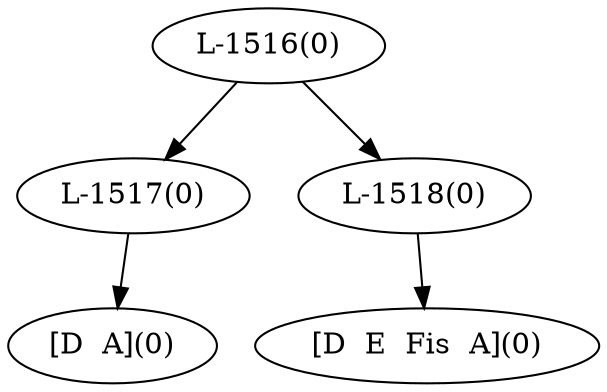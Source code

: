 digraph sample{
"L-1517(0)"->"[D  A](0)"
"L-1518(0)"->"[D  E  Fis  A](0)"
"L-1516(0)"->"L-1517(0)"
"L-1516(0)"->"L-1518(0)"
{rank = min; "L-1516(0)"}
{rank = same; "L-1517(0)"; "L-1518(0)";}
{rank = max; "[D  A](0)"; "[D  E  Fis  A](0)";}
}